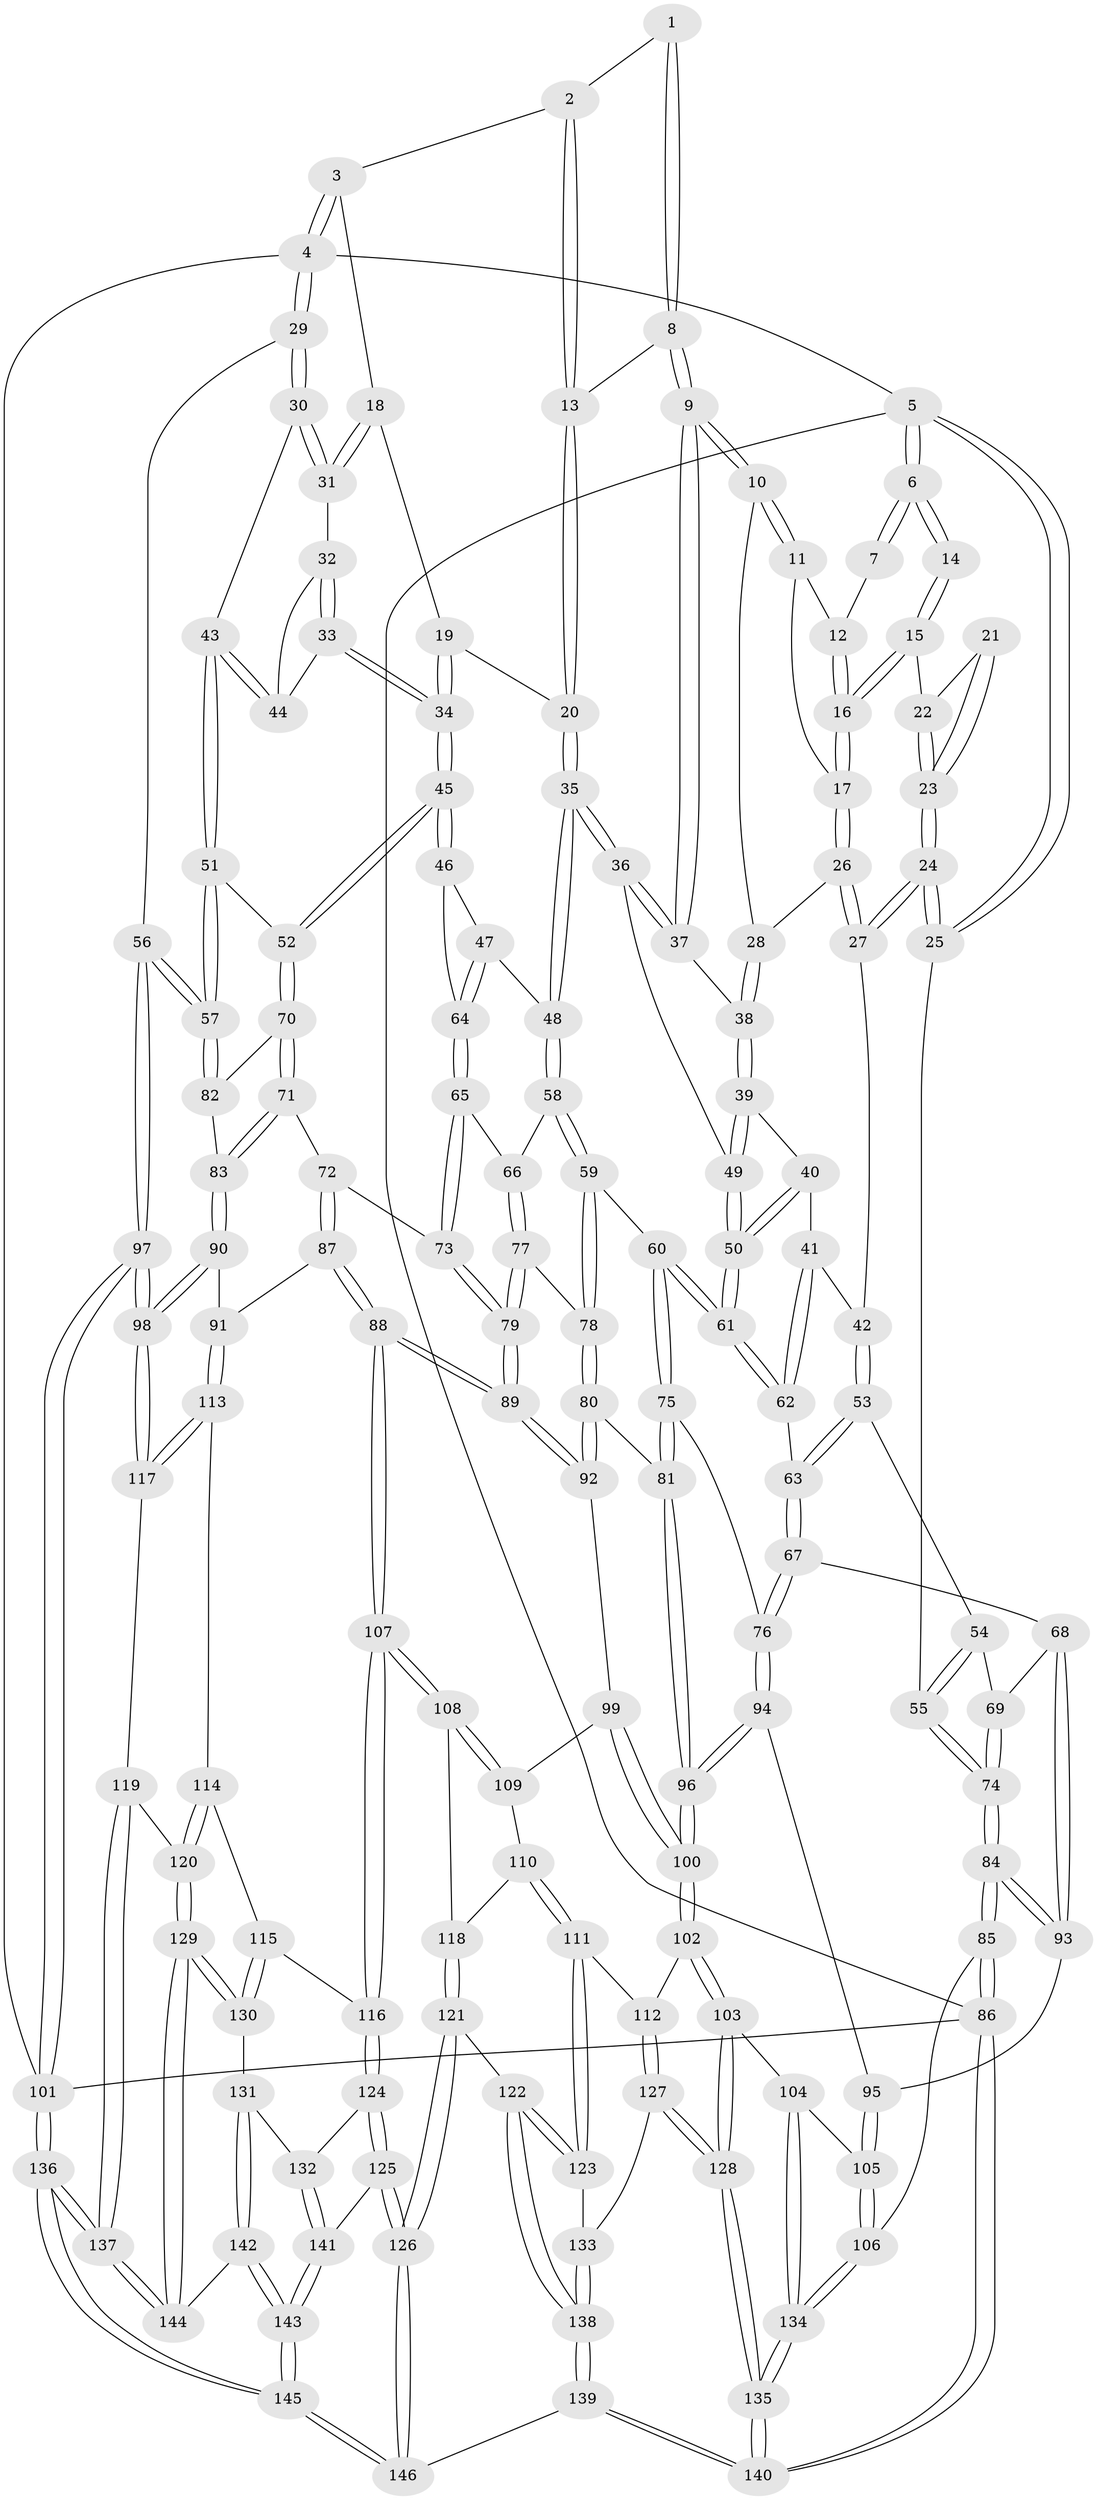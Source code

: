 // Generated by graph-tools (version 1.1) at 2025/27/03/15/25 16:27:56]
// undirected, 146 vertices, 362 edges
graph export_dot {
graph [start="1"]
  node [color=gray90,style=filled];
  1 [pos="+0.3084941707375833+0"];
  2 [pos="+0.5579229320986026+0"];
  3 [pos="+0.9707205404706077+0"];
  4 [pos="+1+0"];
  5 [pos="+0+0"];
  6 [pos="+0+0"];
  7 [pos="+0.2358926741671704+0"];
  8 [pos="+0.37179104341003394+0.0817109947411882"];
  9 [pos="+0.3601565498958515+0.10044051700524227"];
  10 [pos="+0.24070717876174652+0.10683736555857747"];
  11 [pos="+0.21245529798466675+0.045336110097931266"];
  12 [pos="+0.2043142389343828+0"];
  13 [pos="+0.5561270621473721+0.0912478373053322"];
  14 [pos="+0+0"];
  15 [pos="+0.1252964446148403+0.08087555076942529"];
  16 [pos="+0.12774644738658003+0.08212756903449674"];
  17 [pos="+0.13254070229401324+0.08788600007022816"];
  18 [pos="+0.8627579226206893+0"];
  19 [pos="+0.7181781094012109+0.08727751867206668"];
  20 [pos="+0.5900844576339452+0.12847426990698216"];
  21 [pos="+0.015929967084361885+0.01855951775075995"];
  22 [pos="+0.07094815543929406+0.0975626494799325"];
  23 [pos="+0.036763105151311336+0.14787707785024767"];
  24 [pos="+0.008142296331566849+0.22694045556573034"];
  25 [pos="+0+0.28075731324189324"];
  26 [pos="+0.1637607813650774+0.15170316879672383"];
  27 [pos="+0.09445945584642874+0.23642457927965665"];
  28 [pos="+0.18838042588300932+0.14777864298672114"];
  29 [pos="+1+0.22915655747077102"];
  30 [pos="+1+0.2246537635244485"];
  31 [pos="+0.8921049578584301+0.09992354947540809"];
  32 [pos="+0.8845350760185313+0.15339016421873827"];
  33 [pos="+0.8170830591944621+0.23150959471833962"];
  34 [pos="+0.789957427380157+0.2603199850361928"];
  35 [pos="+0.5772537702382403+0.24743655116780497"];
  36 [pos="+0.4071190761430246+0.25532425696644145"];
  37 [pos="+0.35936466728809424+0.14326213863500795"];
  38 [pos="+0.2607126311035755+0.22083109075415963"];
  39 [pos="+0.259812165098349+0.22643538686131354"];
  40 [pos="+0.2525032281520559+0.245808401419376"];
  41 [pos="+0.2061073711055288+0.3016021279486723"];
  42 [pos="+0.09987639283359528+0.2424447997367135"];
  43 [pos="+0.9610618381244452+0.25486212208143316"];
  44 [pos="+0.9505708689512128+0.24217564103864636"];
  45 [pos="+0.7741658248829633+0.32921357902603987"];
  46 [pos="+0.7331086247799171+0.32037565867230594"];
  47 [pos="+0.6190102116691976+0.2730436760009738"];
  48 [pos="+0.5821695263452563+0.2563142138896965"];
  49 [pos="+0.3930096775554931+0.2775624173804009"];
  50 [pos="+0.37571031906977254+0.31319457503040604"];
  51 [pos="+0.8536973152848332+0.39107316083081095"];
  52 [pos="+0.8276556198704954+0.39685094787705943"];
  53 [pos="+0.10076945913492277+0.3723501168469518"];
  54 [pos="+0.07239554599757277+0.39212658127943545"];
  55 [pos="+0+0.28618809304190873"];
  56 [pos="+1+0.4642873210508574"];
  57 [pos="+1+0.46168024778822897"];
  58 [pos="+0.5315981800035199+0.3971997084890294"];
  59 [pos="+0.4232585148040871+0.42933370961919204"];
  60 [pos="+0.36136398770952205+0.3974458501495059"];
  61 [pos="+0.35592301059823483+0.385252146852174"];
  62 [pos="+0.22485725186250533+0.3465409607699716"];
  63 [pos="+0.18042871746377942+0.4021003122761563"];
  64 [pos="+0.628411345328871+0.4217386376678502"];
  65 [pos="+0.6044358039272631+0.4511439347643408"];
  66 [pos="+0.572155238983509+0.4436504954184887"];
  67 [pos="+0.16332880416702075+0.5275238535083102"];
  68 [pos="+0.12523521236651028+0.5300528517950492"];
  69 [pos="+0.07623001832910072+0.42296743013616606"];
  70 [pos="+0.8150585139703389+0.43663799166926004"];
  71 [pos="+0.7889154106355718+0.4844075967831038"];
  72 [pos="+0.779308466378983+0.4956915415343704"];
  73 [pos="+0.6876392243603286+0.5114194317394184"];
  74 [pos="+0+0.522028835142859"];
  75 [pos="+0.29530154491642296+0.49324616333809396"];
  76 [pos="+0.18412277427668702+0.5389161225589189"];
  77 [pos="+0.535541237457272+0.5497728195571161"];
  78 [pos="+0.4521291828854867+0.5500072865987248"];
  79 [pos="+0.6022335124102532+0.6046734837816208"];
  80 [pos="+0.43390810421184467+0.5777040663324602"];
  81 [pos="+0.376514755295134+0.6002859154808029"];
  82 [pos="+0.9466156848373+0.5488446602167713"];
  83 [pos="+0.9296279883693521+0.6142659371702995"];
  84 [pos="+0+0.6529838459627902"];
  85 [pos="+0+0.6642857780173896"];
  86 [pos="+0+1"];
  87 [pos="+0.7827840408589595+0.6178371582695912"];
  88 [pos="+0.615740613670851+0.6927151460836792"];
  89 [pos="+0.6050562417366013+0.6687242542343896"];
  90 [pos="+0.9328182980445524+0.6264961983372671"];
  91 [pos="+0.8254728859155012+0.6820705159079858"];
  92 [pos="+0.4745929678726592+0.6474885595379815"];
  93 [pos="+0+0.5901529090292711"];
  94 [pos="+0.21398286312711368+0.6096608021666137"];
  95 [pos="+0.18406265910386466+0.6748700826661204"];
  96 [pos="+0.33121164652454266+0.6629640762126391"];
  97 [pos="+1+0.7568268768826758"];
  98 [pos="+1+0.7530897068032614"];
  99 [pos="+0.44892369532643367+0.7133644826488857"];
  100 [pos="+0.3404222088849816+0.7094452477102422"];
  101 [pos="+1+1"];
  102 [pos="+0.3284798392616314+0.7440209908543267"];
  103 [pos="+0.2917652815339091+0.7716160470530363"];
  104 [pos="+0.2512720072537362+0.7871805293163696"];
  105 [pos="+0.16349196766198687+0.731710203214217"];
  106 [pos="+0.053777284832576044+0.7629437721959252"];
  107 [pos="+0.61547140925074+0.7333014518099487"];
  108 [pos="+0.5873350979978383+0.7460097729016784"];
  109 [pos="+0.4514421304344865+0.7161103444198778"];
  110 [pos="+0.4550020650101864+0.7827415540177733"];
  111 [pos="+0.43287568956252587+0.8159859364373357"];
  112 [pos="+0.38394032268546235+0.7987251440309133"];
  113 [pos="+0.8258727509524908+0.7222507596907496"];
  114 [pos="+0.7998605732129327+0.7555310608995339"];
  115 [pos="+0.700798867149845+0.7764487160635454"];
  116 [pos="+0.6384227138687797+0.7573626904029707"];
  117 [pos="+0.989522271241553+0.7825188592756828"];
  118 [pos="+0.5536714571683392+0.7780549434621804"];
  119 [pos="+0.9865101139141875+0.785025334389846"];
  120 [pos="+0.8354446670121536+0.8752506706644679"];
  121 [pos="+0.5023912678857698+0.8753355833340106"];
  122 [pos="+0.48014367493542226+0.8817849624602443"];
  123 [pos="+0.45303936722694527+0.8563011348294632"];
  124 [pos="+0.633778858733146+0.7914905891592562"];
  125 [pos="+0.6081140374126909+0.8897356001278685"];
  126 [pos="+0.5728834254308115+0.9067056765978956"];
  127 [pos="+0.3605173222624787+0.8727992505027912"];
  128 [pos="+0.33822020714224377+0.8760644134555617"];
  129 [pos="+0.8338312191361982+0.8829965871020086"];
  130 [pos="+0.7276487047088742+0.872833204274696"];
  131 [pos="+0.7133678657446721+0.8950361895924234"];
  132 [pos="+0.684494190719724+0.8949500287298238"];
  133 [pos="+0.3726103575211372+0.8797662413641492"];
  134 [pos="+0.18500849043804374+1"];
  135 [pos="+0.1874768322452784+1"];
  136 [pos="+1+1"];
  137 [pos="+0.8742466535883554+0.9773188857048979"];
  138 [pos="+0.4237309268173462+1"];
  139 [pos="+0.3871120477059751+1"];
  140 [pos="+0.17333970820592057+1"];
  141 [pos="+0.6405426769669911+0.9095160257353171"];
  142 [pos="+0.7228980472051423+0.9435691277997637"];
  143 [pos="+0.6768097823813141+1"];
  144 [pos="+0.8465137456632796+0.9333327217948472"];
  145 [pos="+0.6435210926470878+1"];
  146 [pos="+0.5665978281388325+1"];
  1 -- 2;
  1 -- 8;
  1 -- 8;
  2 -- 3;
  2 -- 13;
  2 -- 13;
  3 -- 4;
  3 -- 4;
  3 -- 18;
  4 -- 5;
  4 -- 29;
  4 -- 29;
  4 -- 101;
  5 -- 6;
  5 -- 6;
  5 -- 25;
  5 -- 25;
  5 -- 86;
  6 -- 7;
  6 -- 7;
  6 -- 14;
  6 -- 14;
  7 -- 12;
  8 -- 9;
  8 -- 9;
  8 -- 13;
  9 -- 10;
  9 -- 10;
  9 -- 37;
  9 -- 37;
  10 -- 11;
  10 -- 11;
  10 -- 28;
  11 -- 12;
  11 -- 17;
  12 -- 16;
  12 -- 16;
  13 -- 20;
  13 -- 20;
  14 -- 15;
  14 -- 15;
  15 -- 16;
  15 -- 16;
  15 -- 22;
  16 -- 17;
  16 -- 17;
  17 -- 26;
  17 -- 26;
  18 -- 19;
  18 -- 31;
  18 -- 31;
  19 -- 20;
  19 -- 34;
  19 -- 34;
  20 -- 35;
  20 -- 35;
  21 -- 22;
  21 -- 23;
  21 -- 23;
  22 -- 23;
  22 -- 23;
  23 -- 24;
  23 -- 24;
  24 -- 25;
  24 -- 25;
  24 -- 27;
  24 -- 27;
  25 -- 55;
  26 -- 27;
  26 -- 27;
  26 -- 28;
  27 -- 42;
  28 -- 38;
  28 -- 38;
  29 -- 30;
  29 -- 30;
  29 -- 56;
  30 -- 31;
  30 -- 31;
  30 -- 43;
  31 -- 32;
  32 -- 33;
  32 -- 33;
  32 -- 44;
  33 -- 34;
  33 -- 34;
  33 -- 44;
  34 -- 45;
  34 -- 45;
  35 -- 36;
  35 -- 36;
  35 -- 48;
  35 -- 48;
  36 -- 37;
  36 -- 37;
  36 -- 49;
  37 -- 38;
  38 -- 39;
  38 -- 39;
  39 -- 40;
  39 -- 49;
  39 -- 49;
  40 -- 41;
  40 -- 50;
  40 -- 50;
  41 -- 42;
  41 -- 62;
  41 -- 62;
  42 -- 53;
  42 -- 53;
  43 -- 44;
  43 -- 44;
  43 -- 51;
  43 -- 51;
  45 -- 46;
  45 -- 46;
  45 -- 52;
  45 -- 52;
  46 -- 47;
  46 -- 64;
  47 -- 48;
  47 -- 64;
  47 -- 64;
  48 -- 58;
  48 -- 58;
  49 -- 50;
  49 -- 50;
  50 -- 61;
  50 -- 61;
  51 -- 52;
  51 -- 57;
  51 -- 57;
  52 -- 70;
  52 -- 70;
  53 -- 54;
  53 -- 63;
  53 -- 63;
  54 -- 55;
  54 -- 55;
  54 -- 69;
  55 -- 74;
  55 -- 74;
  56 -- 57;
  56 -- 57;
  56 -- 97;
  56 -- 97;
  57 -- 82;
  57 -- 82;
  58 -- 59;
  58 -- 59;
  58 -- 66;
  59 -- 60;
  59 -- 78;
  59 -- 78;
  60 -- 61;
  60 -- 61;
  60 -- 75;
  60 -- 75;
  61 -- 62;
  61 -- 62;
  62 -- 63;
  63 -- 67;
  63 -- 67;
  64 -- 65;
  64 -- 65;
  65 -- 66;
  65 -- 73;
  65 -- 73;
  66 -- 77;
  66 -- 77;
  67 -- 68;
  67 -- 76;
  67 -- 76;
  68 -- 69;
  68 -- 93;
  68 -- 93;
  69 -- 74;
  69 -- 74;
  70 -- 71;
  70 -- 71;
  70 -- 82;
  71 -- 72;
  71 -- 83;
  71 -- 83;
  72 -- 73;
  72 -- 87;
  72 -- 87;
  73 -- 79;
  73 -- 79;
  74 -- 84;
  74 -- 84;
  75 -- 76;
  75 -- 81;
  75 -- 81;
  76 -- 94;
  76 -- 94;
  77 -- 78;
  77 -- 79;
  77 -- 79;
  78 -- 80;
  78 -- 80;
  79 -- 89;
  79 -- 89;
  80 -- 81;
  80 -- 92;
  80 -- 92;
  81 -- 96;
  81 -- 96;
  82 -- 83;
  83 -- 90;
  83 -- 90;
  84 -- 85;
  84 -- 85;
  84 -- 93;
  84 -- 93;
  85 -- 86;
  85 -- 86;
  85 -- 106;
  86 -- 140;
  86 -- 140;
  86 -- 101;
  87 -- 88;
  87 -- 88;
  87 -- 91;
  88 -- 89;
  88 -- 89;
  88 -- 107;
  88 -- 107;
  89 -- 92;
  89 -- 92;
  90 -- 91;
  90 -- 98;
  90 -- 98;
  91 -- 113;
  91 -- 113;
  92 -- 99;
  93 -- 95;
  94 -- 95;
  94 -- 96;
  94 -- 96;
  95 -- 105;
  95 -- 105;
  96 -- 100;
  96 -- 100;
  97 -- 98;
  97 -- 98;
  97 -- 101;
  97 -- 101;
  98 -- 117;
  98 -- 117;
  99 -- 100;
  99 -- 100;
  99 -- 109;
  100 -- 102;
  100 -- 102;
  101 -- 136;
  101 -- 136;
  102 -- 103;
  102 -- 103;
  102 -- 112;
  103 -- 104;
  103 -- 128;
  103 -- 128;
  104 -- 105;
  104 -- 134;
  104 -- 134;
  105 -- 106;
  105 -- 106;
  106 -- 134;
  106 -- 134;
  107 -- 108;
  107 -- 108;
  107 -- 116;
  107 -- 116;
  108 -- 109;
  108 -- 109;
  108 -- 118;
  109 -- 110;
  110 -- 111;
  110 -- 111;
  110 -- 118;
  111 -- 112;
  111 -- 123;
  111 -- 123;
  112 -- 127;
  112 -- 127;
  113 -- 114;
  113 -- 117;
  113 -- 117;
  114 -- 115;
  114 -- 120;
  114 -- 120;
  115 -- 116;
  115 -- 130;
  115 -- 130;
  116 -- 124;
  116 -- 124;
  117 -- 119;
  118 -- 121;
  118 -- 121;
  119 -- 120;
  119 -- 137;
  119 -- 137;
  120 -- 129;
  120 -- 129;
  121 -- 122;
  121 -- 126;
  121 -- 126;
  122 -- 123;
  122 -- 123;
  122 -- 138;
  122 -- 138;
  123 -- 133;
  124 -- 125;
  124 -- 125;
  124 -- 132;
  125 -- 126;
  125 -- 126;
  125 -- 141;
  126 -- 146;
  126 -- 146;
  127 -- 128;
  127 -- 128;
  127 -- 133;
  128 -- 135;
  128 -- 135;
  129 -- 130;
  129 -- 130;
  129 -- 144;
  129 -- 144;
  130 -- 131;
  131 -- 132;
  131 -- 142;
  131 -- 142;
  132 -- 141;
  132 -- 141;
  133 -- 138;
  133 -- 138;
  134 -- 135;
  134 -- 135;
  135 -- 140;
  135 -- 140;
  136 -- 137;
  136 -- 137;
  136 -- 145;
  136 -- 145;
  137 -- 144;
  137 -- 144;
  138 -- 139;
  138 -- 139;
  139 -- 140;
  139 -- 140;
  139 -- 146;
  141 -- 143;
  141 -- 143;
  142 -- 143;
  142 -- 143;
  142 -- 144;
  143 -- 145;
  143 -- 145;
  145 -- 146;
  145 -- 146;
}
